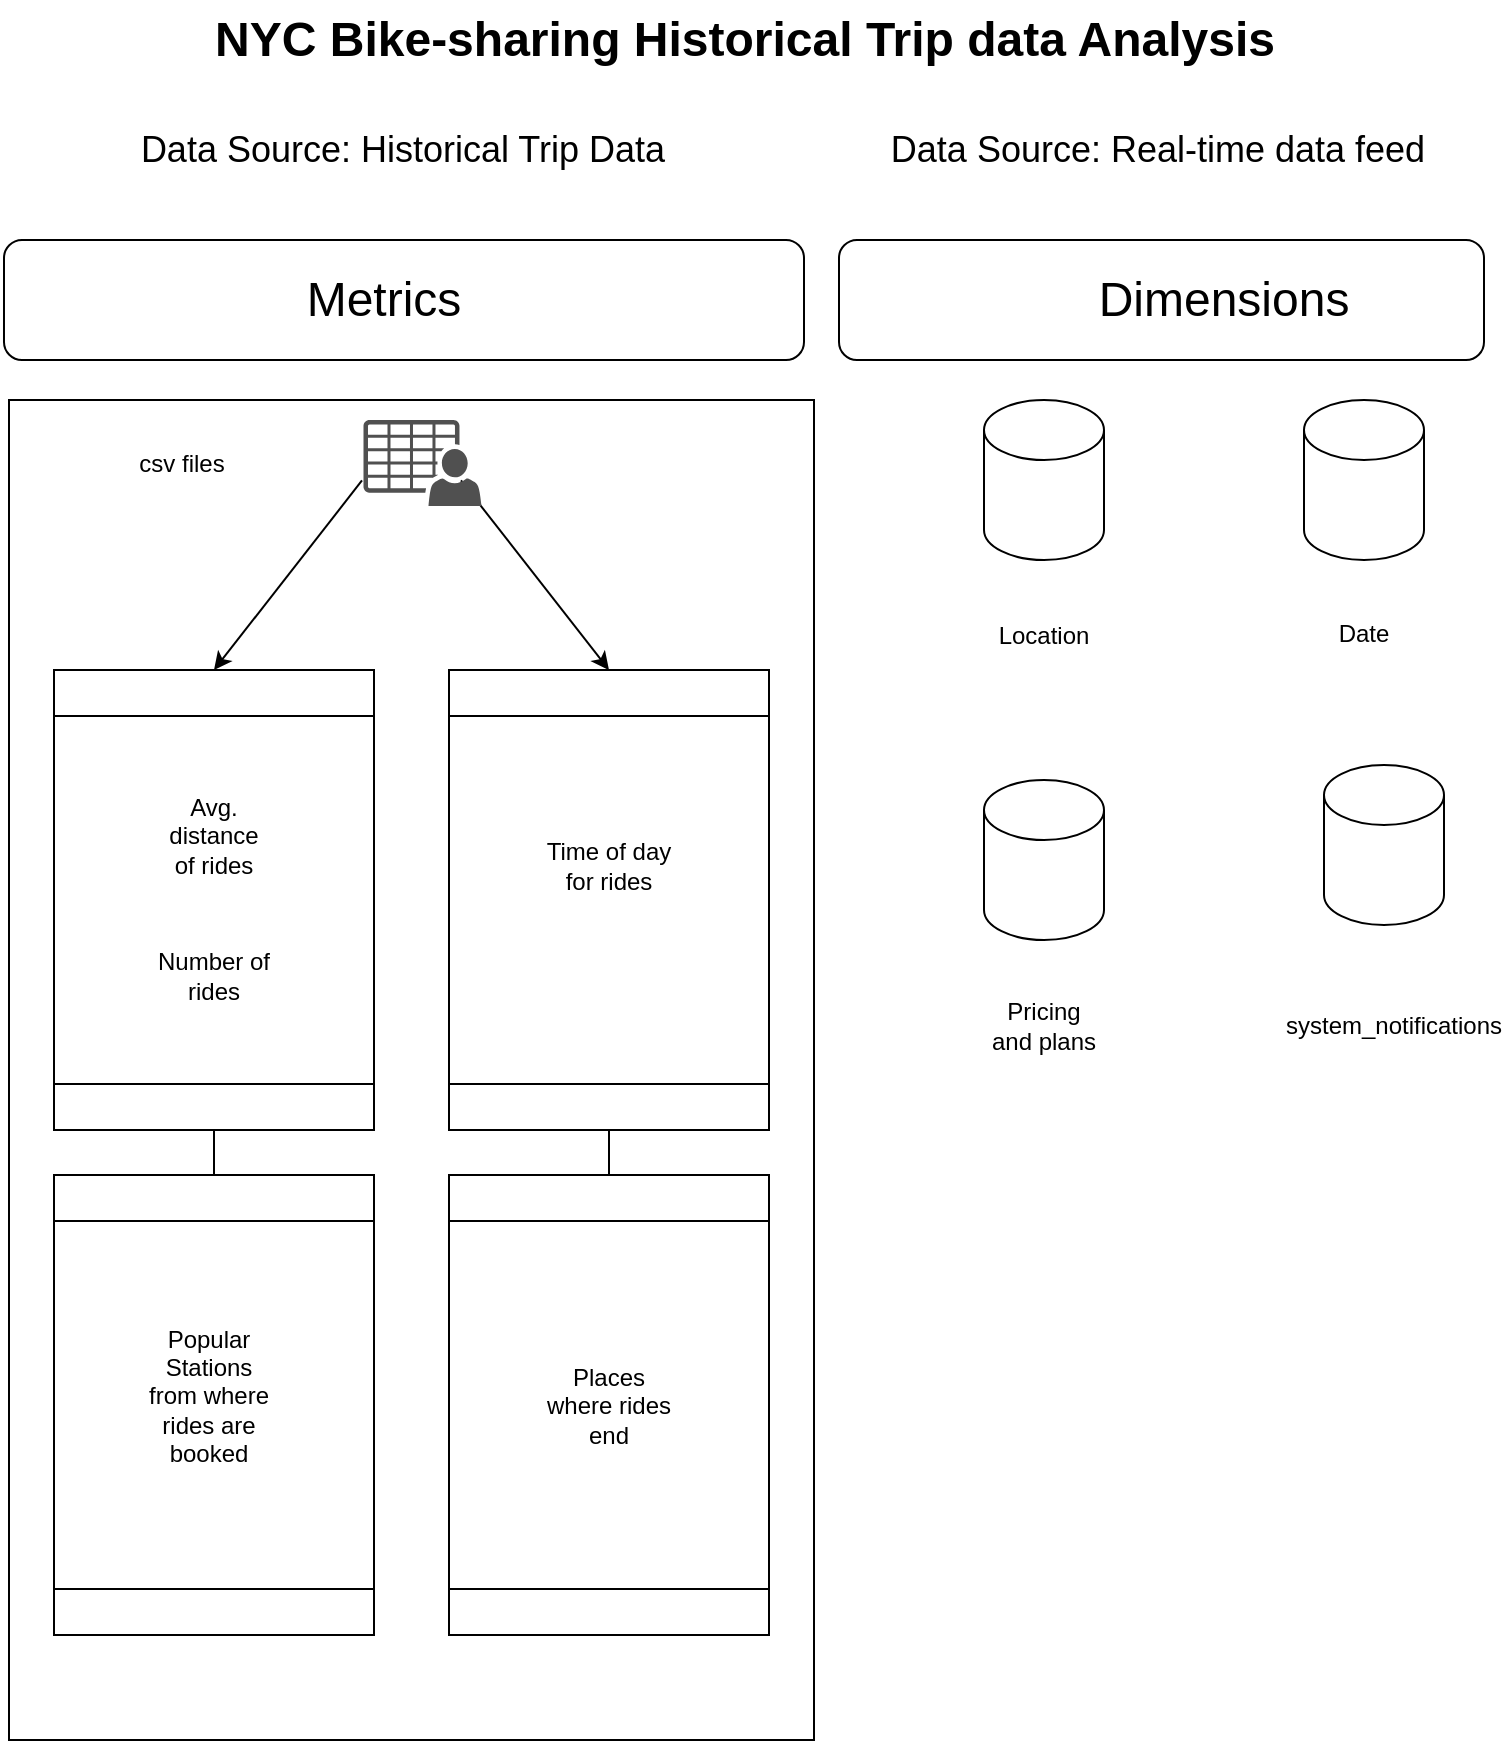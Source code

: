 <mxfile version="24.2.5" type="device">
  <diagram name="Page-1" id="xokW5G8OKgGA-57HJoIt">
    <mxGraphModel dx="1194" dy="511" grid="1" gridSize="10" guides="1" tooltips="1" connect="1" arrows="1" fold="1" page="1" pageScale="1" pageWidth="850" pageHeight="1100" math="0" shadow="0">
      <root>
        <mxCell id="0" />
        <mxCell id="1" parent="0" />
        <mxCell id="45bsNxDg4tGoeu-GaeaL-19" value="" style="rounded=0;whiteSpace=wrap;html=1;" vertex="1" parent="1">
          <mxGeometry x="27.5" y="220" width="402.5" height="670" as="geometry" />
        </mxCell>
        <mxCell id="45bsNxDg4tGoeu-GaeaL-3" value="NYC Bike-sharing Historical Trip data Analysis" style="text;strokeColor=none;fillColor=none;html=1;fontSize=24;fontStyle=1;verticalAlign=middle;align=center;" vertex="1" parent="1">
          <mxGeometry x="130" y="20" width="530" height="40" as="geometry" />
        </mxCell>
        <mxCell id="45bsNxDg4tGoeu-GaeaL-1" value="" style="shape=process;whiteSpace=wrap;html=1;backgroundOutline=1;rotation=-90;" vertex="1" parent="1">
          <mxGeometry x="15" y="390" width="230" height="160" as="geometry" />
        </mxCell>
        <mxCell id="45bsNxDg4tGoeu-GaeaL-4" value="" style="shape=process;whiteSpace=wrap;html=1;backgroundOutline=1;rotation=-90;" vertex="1" parent="1">
          <mxGeometry x="212.5" y="390" width="230" height="160" as="geometry" />
        </mxCell>
        <mxCell id="45bsNxDg4tGoeu-GaeaL-10" value="Avg. distance of rides" style="text;html=1;align=center;verticalAlign=middle;whiteSpace=wrap;rounded=0;" vertex="1" parent="1">
          <mxGeometry x="100" y="412.5" width="60" height="50" as="geometry" />
        </mxCell>
        <mxCell id="45bsNxDg4tGoeu-GaeaL-11" value="Number of rides" style="text;html=1;align=center;verticalAlign=middle;whiteSpace=wrap;rounded=0;" vertex="1" parent="1">
          <mxGeometry x="100" y="492.5" width="60" height="30" as="geometry" />
        </mxCell>
        <mxCell id="45bsNxDg4tGoeu-GaeaL-12" value="Time of day for rides" style="text;html=1;align=center;verticalAlign=middle;whiteSpace=wrap;rounded=0;" vertex="1" parent="1">
          <mxGeometry x="295" y="432.5" width="65" height="40" as="geometry" />
        </mxCell>
        <mxCell id="45bsNxDg4tGoeu-GaeaL-13" value="" style="shape=process;whiteSpace=wrap;html=1;backgroundOutline=1;rotation=-90;" vertex="1" parent="1">
          <mxGeometry x="15" y="642.5" width="230" height="160" as="geometry" />
        </mxCell>
        <mxCell id="45bsNxDg4tGoeu-GaeaL-14" value="Popular Stations from where rides are booked" style="text;html=1;align=center;verticalAlign=middle;whiteSpace=wrap;rounded=0;" vertex="1" parent="1">
          <mxGeometry x="95" y="682.5" width="65" height="70" as="geometry" />
        </mxCell>
        <mxCell id="45bsNxDg4tGoeu-GaeaL-15" value="" style="shape=process;whiteSpace=wrap;html=1;backgroundOutline=1;rotation=-90;" vertex="1" parent="1">
          <mxGeometry x="212.5" y="642.5" width="230" height="160" as="geometry" />
        </mxCell>
        <mxCell id="45bsNxDg4tGoeu-GaeaL-16" value="Places where rides end" style="text;html=1;align=center;verticalAlign=middle;whiteSpace=wrap;rounded=0;" vertex="1" parent="1">
          <mxGeometry x="295" y="702.5" width="65" height="40" as="geometry" />
        </mxCell>
        <mxCell id="45bsNxDg4tGoeu-GaeaL-21" value="" style="endArrow=classic;html=1;rounded=0;exitX=0.005;exitY=0.63;exitDx=0;exitDy=0;exitPerimeter=0;entryX=1;entryY=0.5;entryDx=0;entryDy=0;" edge="1" parent="1" target="45bsNxDg4tGoeu-GaeaL-1">
          <mxGeometry width="50" height="50" relative="1" as="geometry">
            <mxPoint x="204" y="260.24" as="sourcePoint" />
            <mxPoint x="453.75" y="420" as="targetPoint" />
          </mxGeometry>
        </mxCell>
        <mxCell id="45bsNxDg4tGoeu-GaeaL-22" value="" style="endArrow=classic;html=1;rounded=0;exitX=0.995;exitY=0.63;exitDx=0;exitDy=0;exitPerimeter=0;entryX=1;entryY=0.5;entryDx=0;entryDy=0;" edge="1" parent="1" target="45bsNxDg4tGoeu-GaeaL-4">
          <mxGeometry width="50" height="50" relative="1" as="geometry">
            <mxPoint x="253.5" y="260.24" as="sourcePoint" />
            <mxPoint x="139.75" y="365" as="targetPoint" />
          </mxGeometry>
        </mxCell>
        <mxCell id="45bsNxDg4tGoeu-GaeaL-23" value="" style="endArrow=none;html=1;rounded=0;exitX=1;exitY=0.5;exitDx=0;exitDy=0;entryX=0;entryY=0.5;entryDx=0;entryDy=0;" edge="1" parent="1" source="45bsNxDg4tGoeu-GaeaL-13" target="45bsNxDg4tGoeu-GaeaL-1">
          <mxGeometry width="50" height="50" relative="1" as="geometry">
            <mxPoint x="83.75" y="630" as="sourcePoint" />
            <mxPoint x="129.75" y="590" as="targetPoint" />
          </mxGeometry>
        </mxCell>
        <mxCell id="45bsNxDg4tGoeu-GaeaL-25" value="" style="endArrow=none;html=1;rounded=0;exitX=1;exitY=0.5;exitDx=0;exitDy=0;entryX=0;entryY=0.5;entryDx=0;entryDy=0;" edge="1" parent="1" source="45bsNxDg4tGoeu-GaeaL-15" target="45bsNxDg4tGoeu-GaeaL-4">
          <mxGeometry width="50" height="50" relative="1" as="geometry">
            <mxPoint x="139.75" y="618" as="sourcePoint" />
            <mxPoint x="139.75" y="595" as="targetPoint" />
          </mxGeometry>
        </mxCell>
        <mxCell id="45bsNxDg4tGoeu-GaeaL-26" value="" style="sketch=0;pointerEvents=1;shadow=0;dashed=0;html=1;strokeColor=none;fillColor=#505050;labelPosition=center;verticalLabelPosition=bottom;verticalAlign=top;outlineConnect=0;align=center;shape=mxgraph.office.users.csv_file;" vertex="1" parent="1">
          <mxGeometry x="204.75" y="230" width="59" height="43" as="geometry" />
        </mxCell>
        <mxCell id="45bsNxDg4tGoeu-GaeaL-27" value="csv files" style="text;html=1;align=center;verticalAlign=middle;whiteSpace=wrap;rounded=0;" vertex="1" parent="1">
          <mxGeometry x="83.75" y="236.5" width="60" height="30" as="geometry" />
        </mxCell>
        <mxCell id="45bsNxDg4tGoeu-GaeaL-28" value="" style="shape=cylinder3;whiteSpace=wrap;html=1;boundedLbl=1;backgroundOutline=1;size=15;" vertex="1" parent="1">
          <mxGeometry x="515" y="220" width="60" height="80" as="geometry" />
        </mxCell>
        <mxCell id="45bsNxDg4tGoeu-GaeaL-29" value="" style="shape=cylinder3;whiteSpace=wrap;html=1;boundedLbl=1;backgroundOutline=1;size=15;" vertex="1" parent="1">
          <mxGeometry x="675" y="220" width="60" height="80" as="geometry" />
        </mxCell>
        <mxCell id="45bsNxDg4tGoeu-GaeaL-30" value="Location" style="text;html=1;align=center;verticalAlign=middle;whiteSpace=wrap;rounded=0;" vertex="1" parent="1">
          <mxGeometry x="515" y="322.5" width="60" height="30" as="geometry" />
        </mxCell>
        <mxCell id="45bsNxDg4tGoeu-GaeaL-31" value="Date" style="text;html=1;align=center;verticalAlign=middle;whiteSpace=wrap;rounded=0;" vertex="1" parent="1">
          <mxGeometry x="675" y="322" width="60" height="30" as="geometry" />
        </mxCell>
        <mxCell id="45bsNxDg4tGoeu-GaeaL-32" value="" style="shape=cylinder3;whiteSpace=wrap;html=1;boundedLbl=1;backgroundOutline=1;size=15;" vertex="1" parent="1">
          <mxGeometry x="515" y="410" width="60" height="80" as="geometry" />
        </mxCell>
        <mxCell id="45bsNxDg4tGoeu-GaeaL-33" value="Pricing and plans" style="text;html=1;align=center;verticalAlign=middle;whiteSpace=wrap;rounded=0;" vertex="1" parent="1">
          <mxGeometry x="515" y="517.5" width="60" height="30" as="geometry" />
        </mxCell>
        <mxCell id="45bsNxDg4tGoeu-GaeaL-34" value="" style="shape=cylinder3;whiteSpace=wrap;html=1;boundedLbl=1;backgroundOutline=1;size=15;" vertex="1" parent="1">
          <mxGeometry x="685" y="402.5" width="60" height="80" as="geometry" />
        </mxCell>
        <mxCell id="45bsNxDg4tGoeu-GaeaL-35" value="system_notifications" style="text;html=1;align=center;verticalAlign=middle;whiteSpace=wrap;rounded=0;" vertex="1" parent="1">
          <mxGeometry x="665" y="517.5" width="110" height="30" as="geometry" />
        </mxCell>
        <mxCell id="45bsNxDg4tGoeu-GaeaL-36" value="" style="rounded=1;whiteSpace=wrap;html=1;" vertex="1" parent="1">
          <mxGeometry x="25" y="140" width="400" height="60" as="geometry" />
        </mxCell>
        <mxCell id="45bsNxDg4tGoeu-GaeaL-37" value="&lt;font style=&quot;font-size: 24px;&quot;&gt;Metrics&lt;/font&gt;" style="text;html=1;align=center;verticalAlign=middle;whiteSpace=wrap;rounded=0;" vertex="1" parent="1">
          <mxGeometry x="185" y="155" width="60" height="30" as="geometry" />
        </mxCell>
        <mxCell id="45bsNxDg4tGoeu-GaeaL-38" value="" style="rounded=1;whiteSpace=wrap;html=1;" vertex="1" parent="1">
          <mxGeometry x="442.5" y="140" width="322.5" height="60" as="geometry" />
        </mxCell>
        <mxCell id="45bsNxDg4tGoeu-GaeaL-39" value="&lt;font style=&quot;font-size: 24px;&quot;&gt;Dimensions&lt;/font&gt;" style="text;html=1;align=center;verticalAlign=middle;whiteSpace=wrap;rounded=0;" vertex="1" parent="1">
          <mxGeometry x="575" y="155" width="120" height="30" as="geometry" />
        </mxCell>
        <mxCell id="45bsNxDg4tGoeu-GaeaL-40" value="&lt;font style=&quot;font-size: 18px;&quot;&gt;Data Source: Historical Trip Data&lt;/font&gt;" style="text;html=1;align=center;verticalAlign=middle;whiteSpace=wrap;rounded=0;shadow=1;" vertex="1" parent="1">
          <mxGeometry x="27.5" y="80" width="392.5" height="30" as="geometry" />
        </mxCell>
        <mxCell id="45bsNxDg4tGoeu-GaeaL-41" value="&lt;font style=&quot;font-size: 18px;&quot;&gt;Data Source: Real-time data feed&lt;/font&gt;" style="text;html=1;align=center;verticalAlign=middle;whiteSpace=wrap;rounded=0;shadow=1;" vertex="1" parent="1">
          <mxGeometry x="442.5" y="80" width="317.5" height="30" as="geometry" />
        </mxCell>
      </root>
    </mxGraphModel>
  </diagram>
</mxfile>
